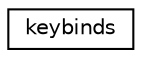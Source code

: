 digraph "Graphical Class Hierarchy"
{
 // LATEX_PDF_SIZE
  edge [fontname="Helvetica",fontsize="10",labelfontname="Helvetica",labelfontsize="10"];
  node [fontname="Helvetica",fontsize="10",shape=record];
  rankdir="LR";
  Node0 [label="keybinds",height=0.2,width=0.4,color="black", fillcolor="white", style="filled",URL="$d8/de5/structkeybinds.html",tooltip=" "];
}
